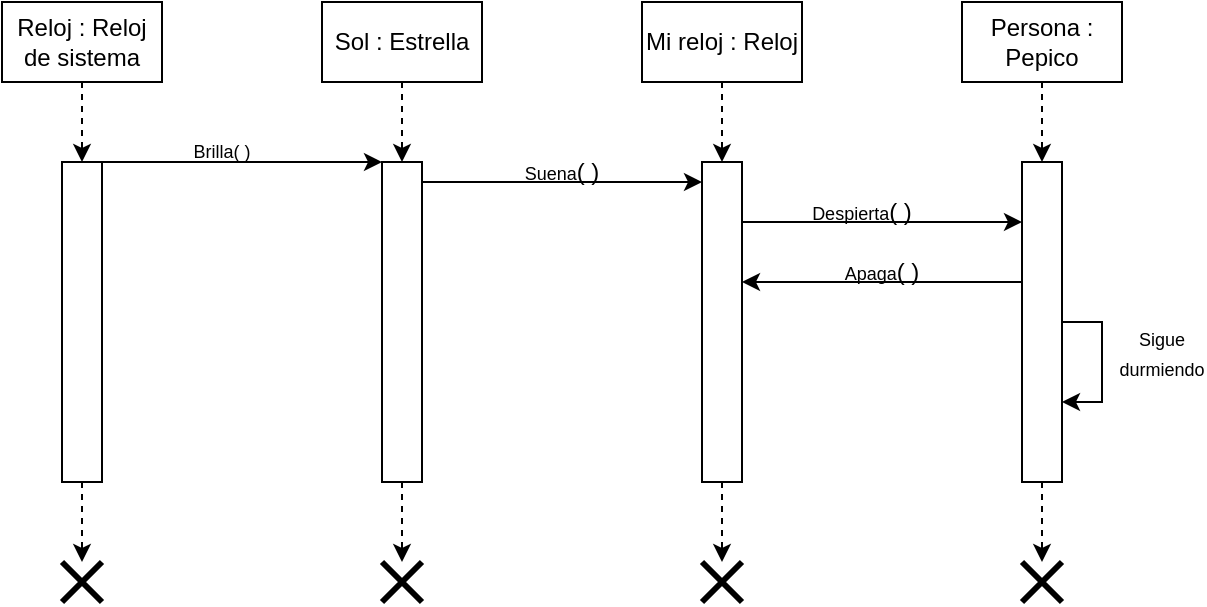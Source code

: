 <mxfile version="24.2.3" type="device">
  <diagram name="Página-1" id="T80zSy7TvY3Y2N0Xdsnt">
    <mxGraphModel dx="956" dy="526" grid="1" gridSize="10" guides="1" tooltips="1" connect="1" arrows="1" fold="1" page="1" pageScale="1" pageWidth="827" pageHeight="1169" math="0" shadow="0">
      <root>
        <mxCell id="0" />
        <mxCell id="1" parent="0" />
        <mxCell id="B56831PR8yA9rPzfDuas-11" style="rounded=0;orthogonalLoop=1;jettySize=auto;html=1;exitX=0.5;exitY=1;exitDx=0;exitDy=0;entryX=0.5;entryY=0;entryDx=0;entryDy=0;dashed=1;" edge="1" parent="1" source="B56831PR8yA9rPzfDuas-1" target="B56831PR8yA9rPzfDuas-6">
          <mxGeometry relative="1" as="geometry" />
        </mxCell>
        <mxCell id="B56831PR8yA9rPzfDuas-1" value="Reloj : Reloj de sistema" style="rounded=0;whiteSpace=wrap;html=1;" vertex="1" parent="1">
          <mxGeometry x="120" y="80" width="80" height="40" as="geometry" />
        </mxCell>
        <mxCell id="B56831PR8yA9rPzfDuas-12" style="rounded=0;orthogonalLoop=1;jettySize=auto;html=1;exitX=0.5;exitY=1;exitDx=0;exitDy=0;entryX=0.5;entryY=0;entryDx=0;entryDy=0;dashed=1;" edge="1" parent="1" source="B56831PR8yA9rPzfDuas-2" target="B56831PR8yA9rPzfDuas-7">
          <mxGeometry relative="1" as="geometry" />
        </mxCell>
        <mxCell id="B56831PR8yA9rPzfDuas-2" value="Sol : Estrella" style="rounded=0;whiteSpace=wrap;html=1;" vertex="1" parent="1">
          <mxGeometry x="280" y="80" width="80" height="40" as="geometry" />
        </mxCell>
        <mxCell id="B56831PR8yA9rPzfDuas-16" style="edgeStyle=orthogonalEdgeStyle;rounded=0;orthogonalLoop=1;jettySize=auto;html=1;exitX=0.5;exitY=1;exitDx=0;exitDy=0;entryX=0.5;entryY=0;entryDx=0;entryDy=0;dashed=1;" edge="1" parent="1" source="B56831PR8yA9rPzfDuas-4" target="B56831PR8yA9rPzfDuas-13">
          <mxGeometry relative="1" as="geometry" />
        </mxCell>
        <mxCell id="B56831PR8yA9rPzfDuas-4" value="Mi reloj : Reloj" style="rounded=0;whiteSpace=wrap;html=1;" vertex="1" parent="1">
          <mxGeometry x="440" y="80" width="80" height="40" as="geometry" />
        </mxCell>
        <mxCell id="B56831PR8yA9rPzfDuas-18" style="rounded=0;orthogonalLoop=1;jettySize=auto;html=1;exitX=0.5;exitY=1;exitDx=0;exitDy=0;entryX=0.5;entryY=0;entryDx=0;entryDy=0;dashed=1;" edge="1" parent="1" source="B56831PR8yA9rPzfDuas-5" target="B56831PR8yA9rPzfDuas-17">
          <mxGeometry relative="1" as="geometry" />
        </mxCell>
        <mxCell id="B56831PR8yA9rPzfDuas-5" value="Persona : Pepico" style="rounded=0;whiteSpace=wrap;html=1;" vertex="1" parent="1">
          <mxGeometry x="600" y="80" width="80" height="40" as="geometry" />
        </mxCell>
        <mxCell id="B56831PR8yA9rPzfDuas-9" style="edgeStyle=orthogonalEdgeStyle;rounded=0;orthogonalLoop=1;jettySize=auto;html=1;exitX=1;exitY=0;exitDx=0;exitDy=0;entryX=0;entryY=0;entryDx=0;entryDy=0;" edge="1" parent="1" source="B56831PR8yA9rPzfDuas-6" target="B56831PR8yA9rPzfDuas-7">
          <mxGeometry relative="1" as="geometry">
            <Array as="points">
              <mxPoint x="240" y="160" />
              <mxPoint x="240" y="160" />
            </Array>
          </mxGeometry>
        </mxCell>
        <mxCell id="B56831PR8yA9rPzfDuas-33" style="rounded=0;orthogonalLoop=1;jettySize=auto;html=1;exitX=0.5;exitY=1;exitDx=0;exitDy=0;dashed=1;" edge="1" parent="1" source="B56831PR8yA9rPzfDuas-6" target="B56831PR8yA9rPzfDuas-28">
          <mxGeometry relative="1" as="geometry" />
        </mxCell>
        <mxCell id="B56831PR8yA9rPzfDuas-6" value="" style="rounded=0;whiteSpace=wrap;html=1;" vertex="1" parent="1">
          <mxGeometry x="150" y="160" width="20" height="160" as="geometry" />
        </mxCell>
        <mxCell id="B56831PR8yA9rPzfDuas-34" style="edgeStyle=orthogonalEdgeStyle;rounded=0;orthogonalLoop=1;jettySize=auto;html=1;exitX=0.5;exitY=1;exitDx=0;exitDy=0;dashed=1;" edge="1" parent="1" source="B56831PR8yA9rPzfDuas-7" target="B56831PR8yA9rPzfDuas-30">
          <mxGeometry relative="1" as="geometry" />
        </mxCell>
        <mxCell id="B56831PR8yA9rPzfDuas-7" value="" style="rounded=0;whiteSpace=wrap;html=1;fillColor=default;" vertex="1" parent="1">
          <mxGeometry x="310" y="160" width="20" height="160" as="geometry" />
        </mxCell>
        <mxCell id="B56831PR8yA9rPzfDuas-10" value="&lt;div style=&quot;font-size: 9px;&quot;&gt;Brilla( )&lt;/div&gt;" style="text;html=1;align=center;verticalAlign=middle;whiteSpace=wrap;rounded=0;" vertex="1" parent="1">
          <mxGeometry x="200" y="150" width="60" height="10" as="geometry" />
        </mxCell>
        <mxCell id="B56831PR8yA9rPzfDuas-35" style="edgeStyle=orthogonalEdgeStyle;rounded=0;orthogonalLoop=1;jettySize=auto;html=1;exitX=0.5;exitY=1;exitDx=0;exitDy=0;dashed=1;" edge="1" parent="1" source="B56831PR8yA9rPzfDuas-13" target="B56831PR8yA9rPzfDuas-31">
          <mxGeometry relative="1" as="geometry" />
        </mxCell>
        <mxCell id="B56831PR8yA9rPzfDuas-13" value="" style="rounded=0;whiteSpace=wrap;html=1;fillColor=default;" vertex="1" parent="1">
          <mxGeometry x="470" y="160" width="20" height="160" as="geometry" />
        </mxCell>
        <mxCell id="B56831PR8yA9rPzfDuas-15" value="&lt;font style=&quot;font-size: 9px;&quot;&gt;Suena&lt;/font&gt;( )" style="text;html=1;align=center;verticalAlign=middle;whiteSpace=wrap;rounded=0;" vertex="1" parent="1">
          <mxGeometry x="380" y="160" width="40" height="10" as="geometry" />
        </mxCell>
        <mxCell id="B56831PR8yA9rPzfDuas-36" style="edgeStyle=orthogonalEdgeStyle;rounded=0;orthogonalLoop=1;jettySize=auto;html=1;exitX=0.5;exitY=1;exitDx=0;exitDy=0;dashed=1;" edge="1" parent="1" source="B56831PR8yA9rPzfDuas-17" target="B56831PR8yA9rPzfDuas-32">
          <mxGeometry relative="1" as="geometry" />
        </mxCell>
        <mxCell id="B56831PR8yA9rPzfDuas-17" value="" style="rounded=0;whiteSpace=wrap;html=1;fillColor=default;" vertex="1" parent="1">
          <mxGeometry x="630" y="160" width="20" height="160" as="geometry" />
        </mxCell>
        <mxCell id="B56831PR8yA9rPzfDuas-19" style="edgeStyle=orthogonalEdgeStyle;rounded=0;orthogonalLoop=1;jettySize=auto;html=1;exitX=1;exitY=0.25;exitDx=0;exitDy=0;entryX=0;entryY=0.25;entryDx=0;entryDy=0;" edge="1" parent="1">
          <mxGeometry relative="1" as="geometry">
            <mxPoint x="330" y="170" as="sourcePoint" />
            <mxPoint x="470" y="170" as="targetPoint" />
          </mxGeometry>
        </mxCell>
        <mxCell id="B56831PR8yA9rPzfDuas-20" style="edgeStyle=orthogonalEdgeStyle;rounded=0;orthogonalLoop=1;jettySize=auto;html=1;exitX=1;exitY=0.25;exitDx=0;exitDy=0;entryX=0;entryY=0.25;entryDx=0;entryDy=0;" edge="1" parent="1">
          <mxGeometry relative="1" as="geometry">
            <mxPoint x="490" y="190" as="sourcePoint" />
            <mxPoint x="630" y="190" as="targetPoint" />
          </mxGeometry>
        </mxCell>
        <mxCell id="B56831PR8yA9rPzfDuas-21" value="&lt;font style=&quot;font-size: 9px;&quot;&gt;Despierta&lt;/font&gt;( )" style="text;html=1;align=center;verticalAlign=middle;whiteSpace=wrap;rounded=0;" vertex="1" parent="1">
          <mxGeometry x="520" y="180" width="60" height="10" as="geometry" />
        </mxCell>
        <mxCell id="B56831PR8yA9rPzfDuas-22" style="rounded=0;orthogonalLoop=1;jettySize=auto;html=1;exitX=1;exitY=0.25;exitDx=0;exitDy=0;entryX=0;entryY=0.25;entryDx=0;entryDy=0;startArrow=classic;startFill=1;endArrow=none;endFill=0;" edge="1" parent="1">
          <mxGeometry relative="1" as="geometry">
            <mxPoint x="490" y="220" as="sourcePoint" />
            <mxPoint x="630" y="220" as="targetPoint" />
          </mxGeometry>
        </mxCell>
        <mxCell id="B56831PR8yA9rPzfDuas-23" value="&lt;font style=&quot;font-size: 9px;&quot;&gt;Apaga&lt;/font&gt;( )" style="text;html=1;align=center;verticalAlign=middle;whiteSpace=wrap;rounded=0;" vertex="1" parent="1">
          <mxGeometry x="540" y="210" width="40" height="10" as="geometry" />
        </mxCell>
        <mxCell id="B56831PR8yA9rPzfDuas-24" style="edgeStyle=orthogonalEdgeStyle;rounded=0;orthogonalLoop=1;jettySize=auto;html=1;exitX=1;exitY=0.5;exitDx=0;exitDy=0;entryX=1;entryY=0.75;entryDx=0;entryDy=0;" edge="1" parent="1" source="B56831PR8yA9rPzfDuas-17" target="B56831PR8yA9rPzfDuas-17">
          <mxGeometry relative="1" as="geometry" />
        </mxCell>
        <mxCell id="B56831PR8yA9rPzfDuas-25" value="&lt;font style=&quot;font-size: 9px;&quot;&gt;Sigue durmiendo&lt;/font&gt;" style="text;html=1;align=center;verticalAlign=middle;whiteSpace=wrap;rounded=0;" vertex="1" parent="1">
          <mxGeometry x="680" y="250" width="40" height="10" as="geometry" />
        </mxCell>
        <mxCell id="B56831PR8yA9rPzfDuas-28" value="" style="shape=umlDestroy;whiteSpace=wrap;html=1;strokeWidth=3;targetShapes=umlLifeline;" vertex="1" parent="1">
          <mxGeometry x="150" y="360" width="20" height="20" as="geometry" />
        </mxCell>
        <mxCell id="B56831PR8yA9rPzfDuas-30" value="" style="shape=umlDestroy;whiteSpace=wrap;html=1;strokeWidth=3;targetShapes=umlLifeline;" vertex="1" parent="1">
          <mxGeometry x="310" y="360" width="20" height="20" as="geometry" />
        </mxCell>
        <mxCell id="B56831PR8yA9rPzfDuas-31" value="" style="shape=umlDestroy;whiteSpace=wrap;html=1;strokeWidth=3;targetShapes=umlLifeline;" vertex="1" parent="1">
          <mxGeometry x="470" y="360" width="20" height="20" as="geometry" />
        </mxCell>
        <mxCell id="B56831PR8yA9rPzfDuas-32" value="" style="shape=umlDestroy;whiteSpace=wrap;html=1;strokeWidth=3;targetShapes=umlLifeline;" vertex="1" parent="1">
          <mxGeometry x="630" y="360" width="20" height="20" as="geometry" />
        </mxCell>
      </root>
    </mxGraphModel>
  </diagram>
</mxfile>
